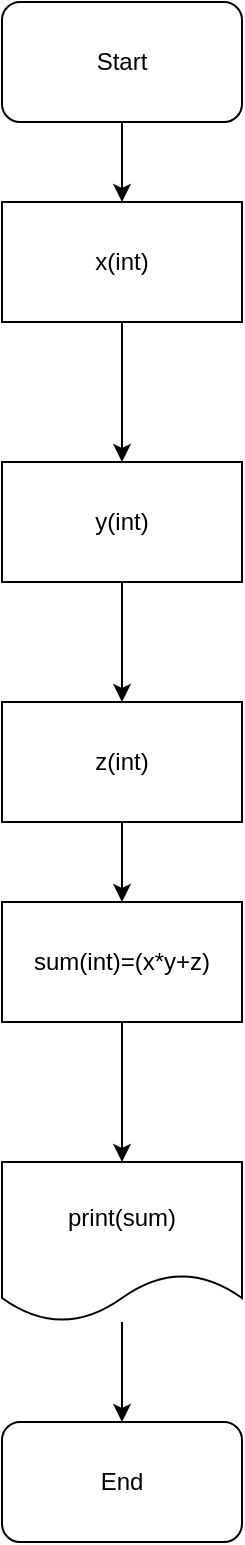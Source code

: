 <mxfile version="24.7.5">
  <diagram name="Page-1" id="GLMZQaARFyHca-dEbuJ_">
    <mxGraphModel dx="1050" dy="1721" grid="1" gridSize="10" guides="1" tooltips="1" connect="1" arrows="1" fold="1" page="1" pageScale="1" pageWidth="850" pageHeight="1100" math="0" shadow="0">
      <root>
        <mxCell id="0" />
        <mxCell id="1" parent="0" />
        <mxCell id="MdU9B4ZPVqYp-Ki6yZfC-23" value="" style="edgeStyle=orthogonalEdgeStyle;rounded=0;orthogonalLoop=1;jettySize=auto;html=1;" edge="1" parent="1" source="GxLkUNRJk42CuBQXuX6_-1" target="MdU9B4ZPVqYp-Ki6yZfC-18">
          <mxGeometry relative="1" as="geometry" />
        </mxCell>
        <mxCell id="GxLkUNRJk42CuBQXuX6_-1" value="Start" style="rounded=1;whiteSpace=wrap;html=1;" parent="1" vertex="1">
          <mxGeometry x="175" y="-50" width="120" height="60" as="geometry" />
        </mxCell>
        <mxCell id="MdU9B4ZPVqYp-Ki6yZfC-10" value="End" style="rounded=1;whiteSpace=wrap;html=1;" vertex="1" parent="1">
          <mxGeometry x="175" y="660" width="120" height="60" as="geometry" />
        </mxCell>
        <mxCell id="MdU9B4ZPVqYp-Ki6yZfC-25" value="" style="edgeStyle=orthogonalEdgeStyle;rounded=0;orthogonalLoop=1;jettySize=auto;html=1;" edge="1" parent="1" source="MdU9B4ZPVqYp-Ki6yZfC-17" target="MdU9B4ZPVqYp-Ki6yZfC-16">
          <mxGeometry relative="1" as="geometry" />
        </mxCell>
        <mxCell id="MdU9B4ZPVqYp-Ki6yZfC-17" value="y(int)" style="rounded=0;whiteSpace=wrap;html=1;" vertex="1" parent="1">
          <mxGeometry x="175" y="180" width="120" height="60" as="geometry" />
        </mxCell>
        <mxCell id="MdU9B4ZPVqYp-Ki6yZfC-24" value="" style="edgeStyle=orthogonalEdgeStyle;rounded=0;orthogonalLoop=1;jettySize=auto;html=1;" edge="1" parent="1" source="MdU9B4ZPVqYp-Ki6yZfC-18" target="MdU9B4ZPVqYp-Ki6yZfC-17">
          <mxGeometry relative="1" as="geometry" />
        </mxCell>
        <mxCell id="MdU9B4ZPVqYp-Ki6yZfC-18" value="x(int)" style="rounded=0;whiteSpace=wrap;html=1;" vertex="1" parent="1">
          <mxGeometry x="175" y="50" width="120" height="60" as="geometry" />
        </mxCell>
        <mxCell id="MdU9B4ZPVqYp-Ki6yZfC-26" style="edgeStyle=orthogonalEdgeStyle;rounded=0;orthogonalLoop=1;jettySize=auto;html=1;" edge="1" parent="1" source="MdU9B4ZPVqYp-Ki6yZfC-29" target="MdU9B4ZPVqYp-Ki6yZfC-10">
          <mxGeometry relative="1" as="geometry" />
        </mxCell>
        <mxCell id="MdU9B4ZPVqYp-Ki6yZfC-16" value="z(int)" style="rounded=0;whiteSpace=wrap;html=1;" vertex="1" parent="1">
          <mxGeometry x="175" y="300" width="120" height="60" as="geometry" />
        </mxCell>
        <mxCell id="MdU9B4ZPVqYp-Ki6yZfC-28" value="" style="edgeStyle=orthogonalEdgeStyle;rounded=0;orthogonalLoop=1;jettySize=auto;html=1;" edge="1" parent="1" source="MdU9B4ZPVqYp-Ki6yZfC-16" target="MdU9B4ZPVqYp-Ki6yZfC-27">
          <mxGeometry relative="1" as="geometry">
            <mxPoint x="235" y="360" as="sourcePoint" />
            <mxPoint x="235" y="490" as="targetPoint" />
          </mxGeometry>
        </mxCell>
        <mxCell id="MdU9B4ZPVqYp-Ki6yZfC-27" value="sum(int)=(x*y+z)" style="rounded=0;whiteSpace=wrap;html=1;" vertex="1" parent="1">
          <mxGeometry x="175" y="400" width="120" height="60" as="geometry" />
        </mxCell>
        <mxCell id="MdU9B4ZPVqYp-Ki6yZfC-30" value="" style="edgeStyle=orthogonalEdgeStyle;rounded=0;orthogonalLoop=1;jettySize=auto;html=1;" edge="1" parent="1" source="MdU9B4ZPVqYp-Ki6yZfC-27" target="MdU9B4ZPVqYp-Ki6yZfC-29">
          <mxGeometry relative="1" as="geometry">
            <mxPoint x="235" y="460" as="sourcePoint" />
            <mxPoint x="235" y="660" as="targetPoint" />
          </mxGeometry>
        </mxCell>
        <mxCell id="MdU9B4ZPVqYp-Ki6yZfC-29" value="print(sum)" style="shape=document;whiteSpace=wrap;html=1;boundedLbl=1;" vertex="1" parent="1">
          <mxGeometry x="175" y="530" width="120" height="80" as="geometry" />
        </mxCell>
      </root>
    </mxGraphModel>
  </diagram>
</mxfile>

